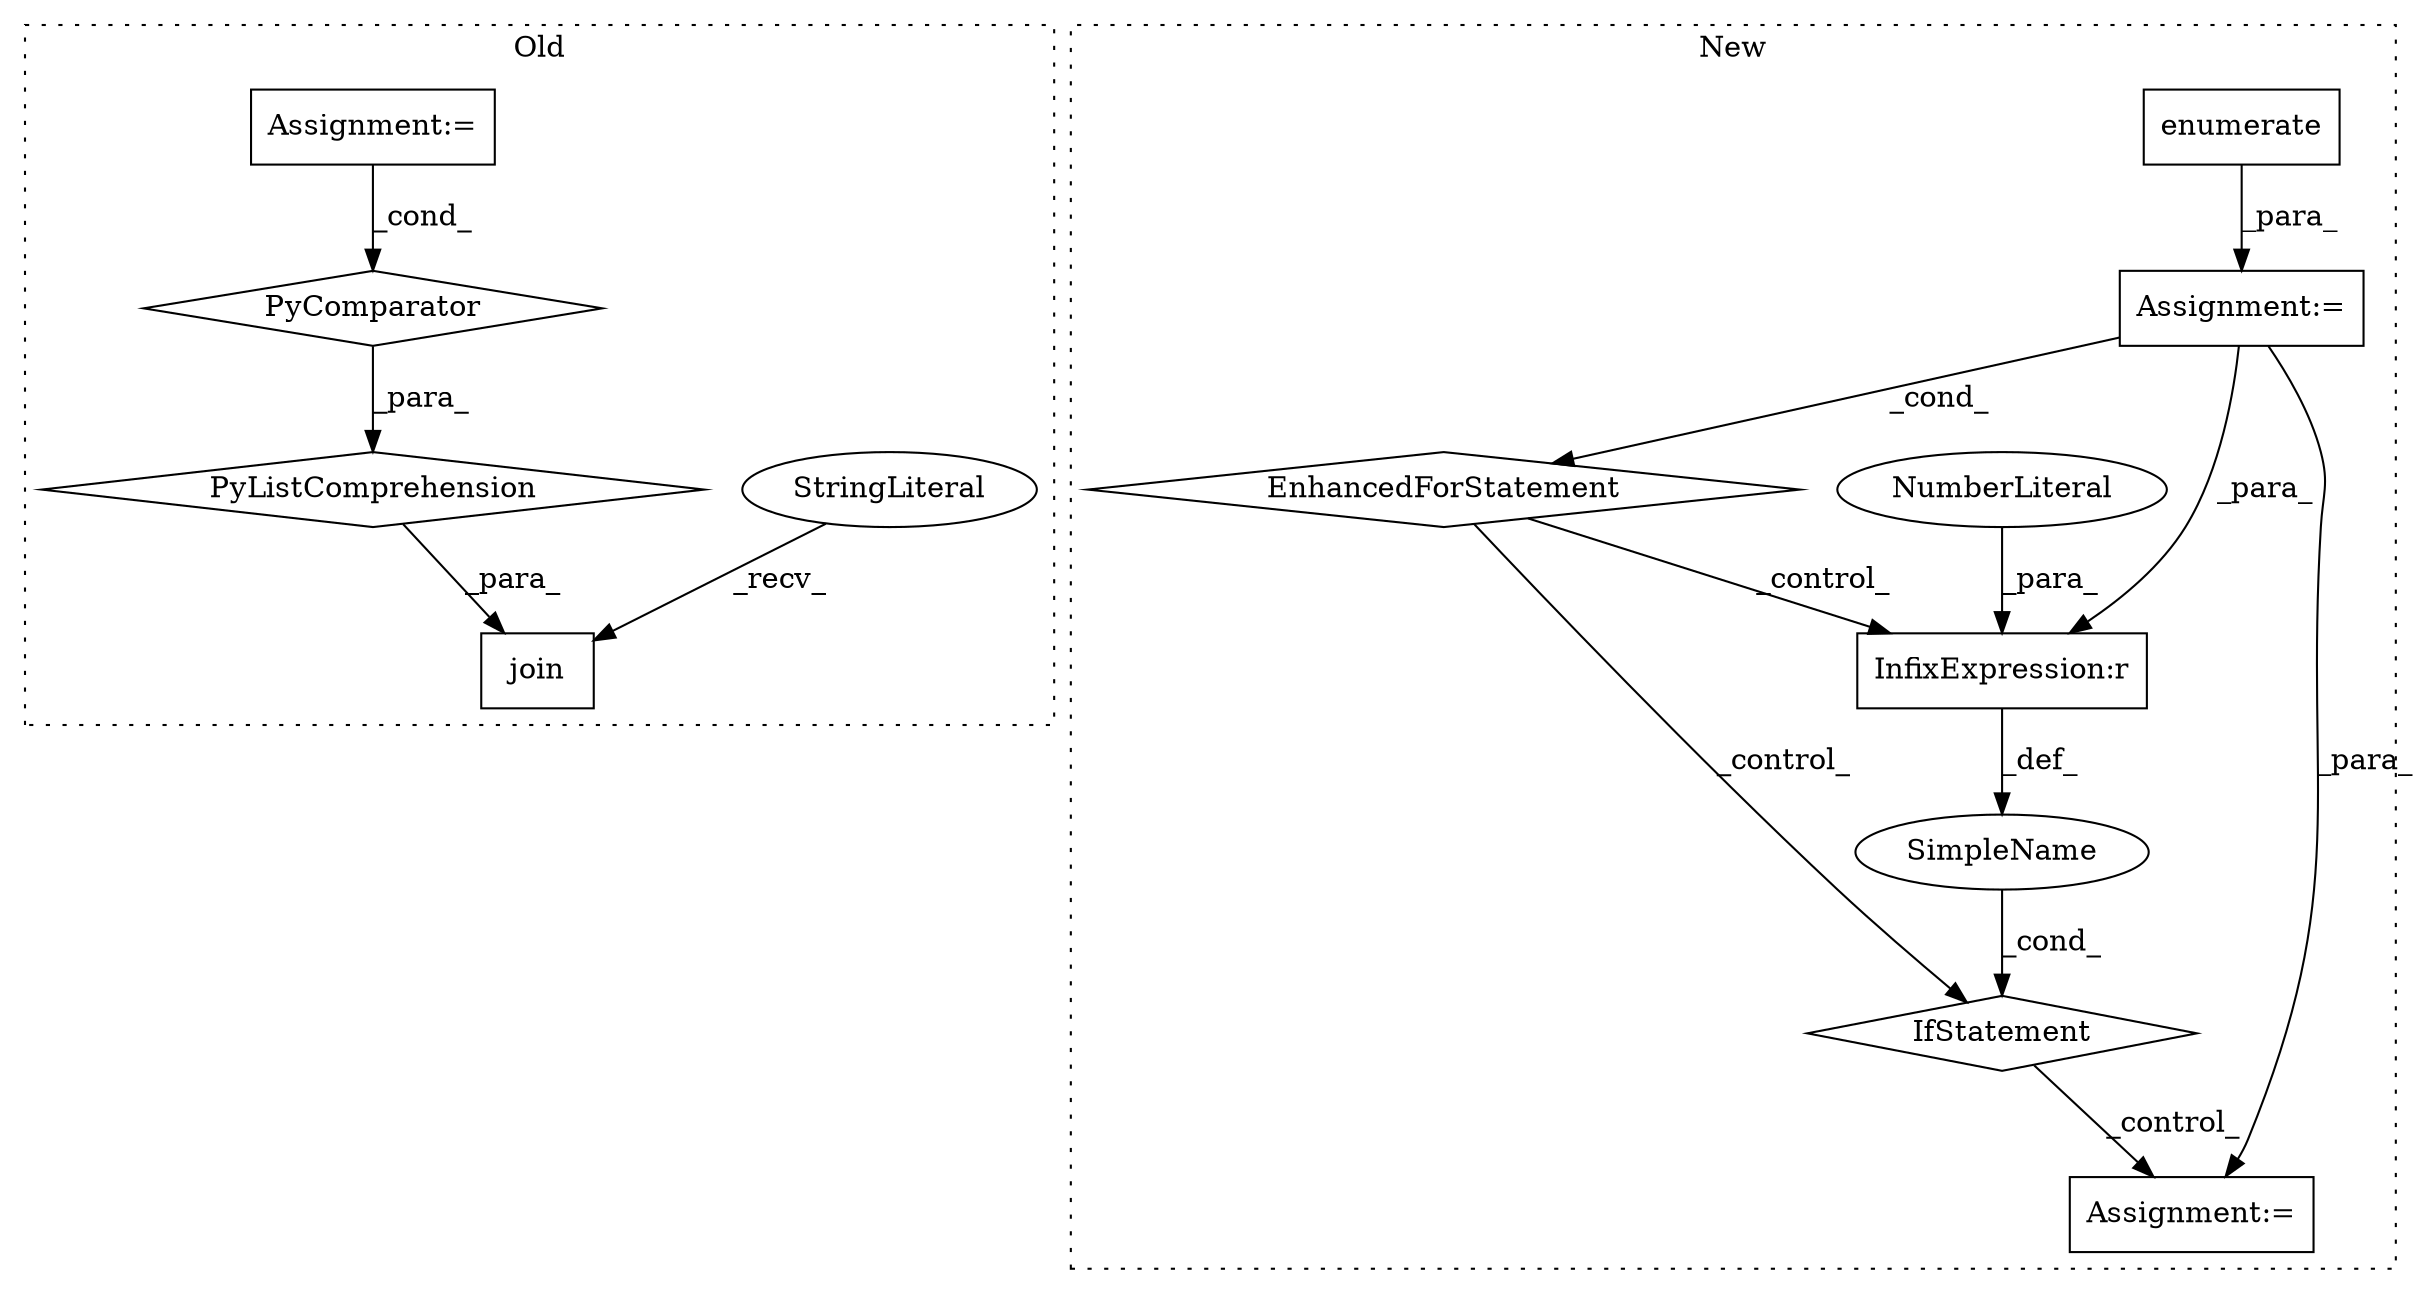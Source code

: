 digraph G {
subgraph cluster0 {
1 [label="join" a="32" s="1738,1875" l="16,-5" shape="box"];
5 [label="StringLiteral" a="45" s="1734" l="3" shape="ellipse"];
9 [label="PyListComprehension" a="109" s="1754" l="121" shape="diamond"];
10 [label="PyComparator" a="113" s="1823" l="44" shape="diamond"];
11 [label="Assignment:=" a="7" s="1823" l="44" shape="box"];
label = "Old";
style="dotted";
}
subgraph cluster1 {
2 [label="enumerate" a="32" s="1845,1859" l="10,1" shape="box"];
3 [label="Assignment:=" a="7" s="1772,1860" l="63,2" shape="box"];
4 [label="EnhancedForStatement" a="70" s="1772,1860" l="63,2" shape="diamond"];
6 [label="IfStatement" a="25" s="1936,1974" l="4,2" shape="diamond"];
7 [label="InfixExpression:r" a="27" s="1968" l="4" shape="box"];
8 [label="NumberLiteral" a="34" s="1972" l="1" shape="ellipse"];
12 [label="SimpleName" a="42" s="" l="" shape="ellipse"];
13 [label="Assignment:=" a="7" s="1989" l="1" shape="box"];
label = "New";
style="dotted";
}
2 -> 3 [label="_para_"];
3 -> 7 [label="_para_"];
3 -> 4 [label="_cond_"];
3 -> 13 [label="_para_"];
4 -> 6 [label="_control_"];
4 -> 7 [label="_control_"];
5 -> 1 [label="_recv_"];
6 -> 13 [label="_control_"];
7 -> 12 [label="_def_"];
8 -> 7 [label="_para_"];
9 -> 1 [label="_para_"];
10 -> 9 [label="_para_"];
11 -> 10 [label="_cond_"];
12 -> 6 [label="_cond_"];
}